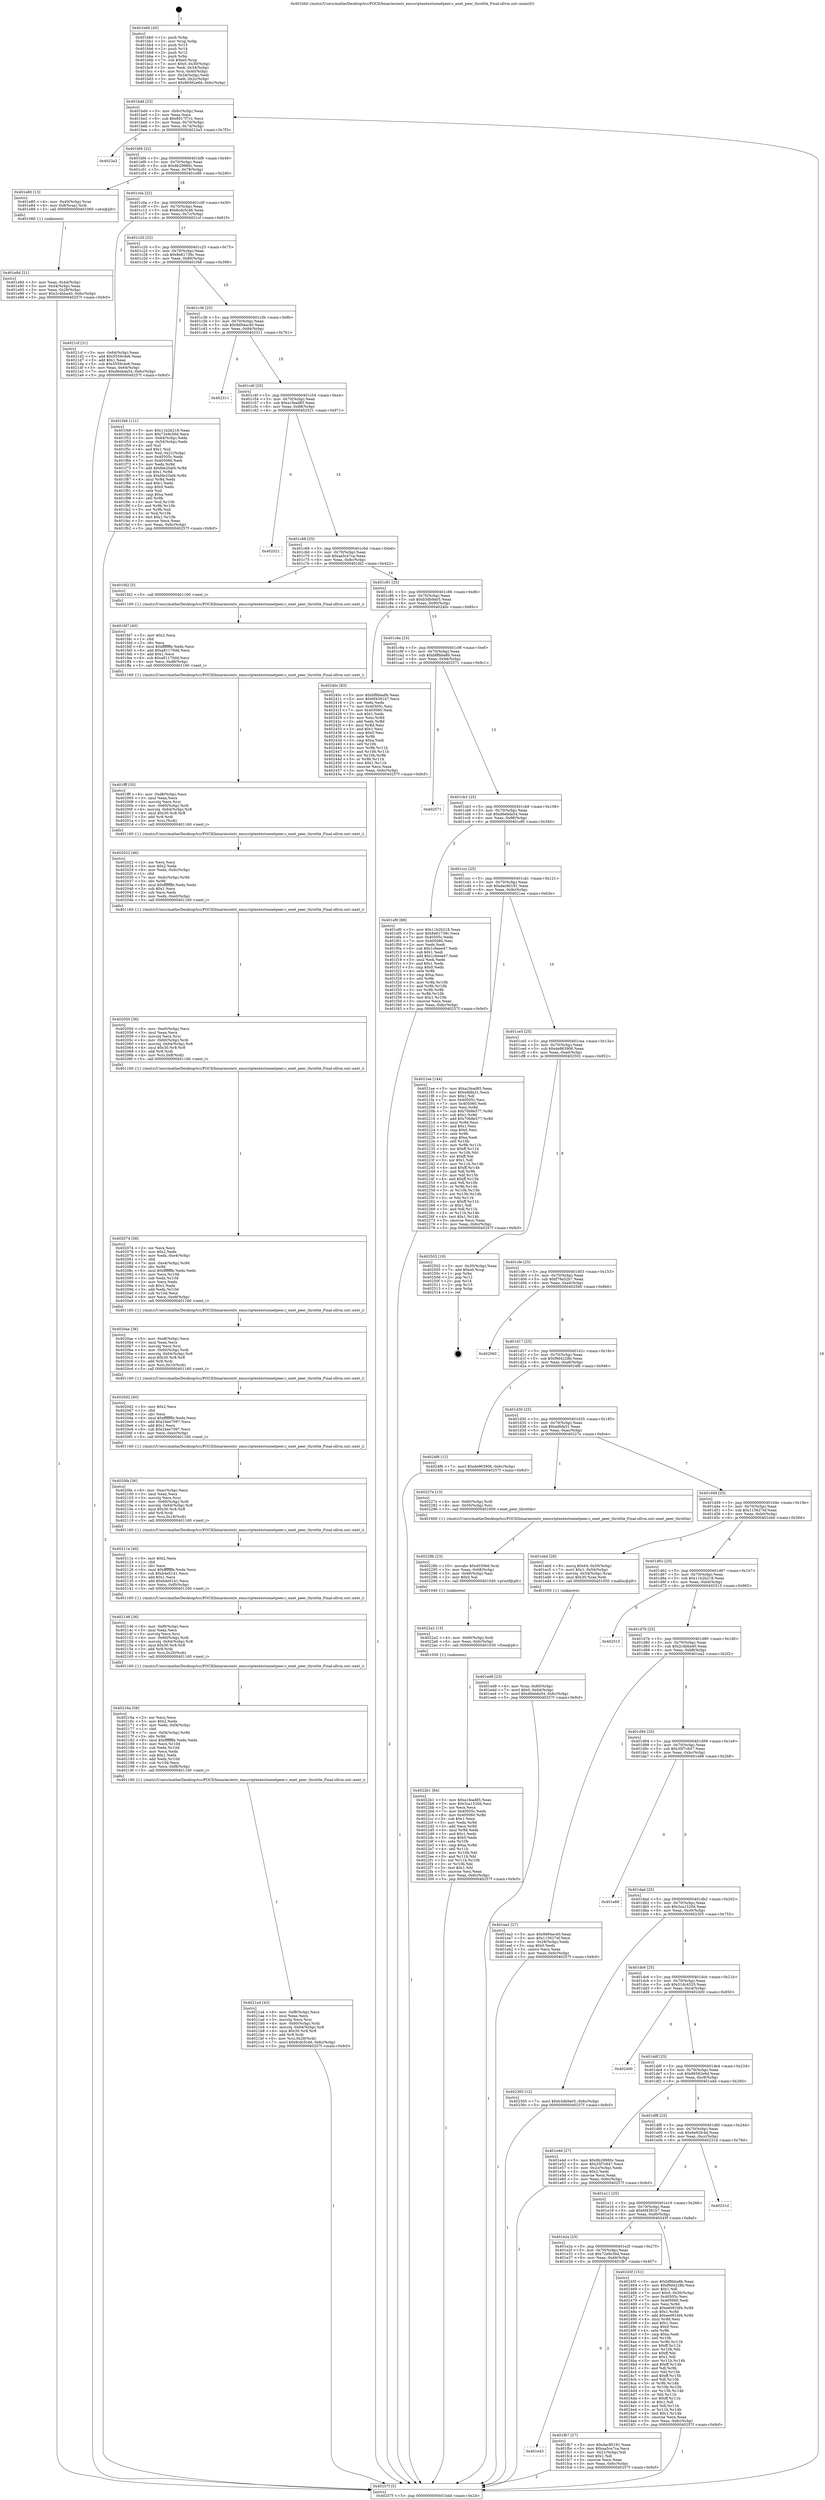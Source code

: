digraph "0x401bb0" {
  label = "0x401bb0 (/mnt/c/Users/mathe/Desktop/tcc/POCII/binaries/extr_emscriptentestsenetpeer.c_enet_peer_throttle_Final-ollvm.out::main(0))"
  labelloc = "t"
  node[shape=record]

  Entry [label="",width=0.3,height=0.3,shape=circle,fillcolor=black,style=filled]
  "0x401bdd" [label="{
     0x401bdd [23]\l
     | [instrs]\l
     &nbsp;&nbsp;0x401bdd \<+3\>: mov -0x6c(%rbp),%eax\l
     &nbsp;&nbsp;0x401be0 \<+2\>: mov %eax,%ecx\l
     &nbsp;&nbsp;0x401be2 \<+6\>: sub $0x8917f7c1,%ecx\l
     &nbsp;&nbsp;0x401be8 \<+3\>: mov %eax,-0x70(%rbp)\l
     &nbsp;&nbsp;0x401beb \<+3\>: mov %ecx,-0x74(%rbp)\l
     &nbsp;&nbsp;0x401bee \<+6\>: je 00000000004023a3 \<main+0x7f3\>\l
  }"]
  "0x4023a3" [label="{
     0x4023a3\l
  }", style=dashed]
  "0x401bf4" [label="{
     0x401bf4 [22]\l
     | [instrs]\l
     &nbsp;&nbsp;0x401bf4 \<+5\>: jmp 0000000000401bf9 \<main+0x49\>\l
     &nbsp;&nbsp;0x401bf9 \<+3\>: mov -0x70(%rbp),%eax\l
     &nbsp;&nbsp;0x401bfc \<+5\>: sub $0x8b29980c,%eax\l
     &nbsp;&nbsp;0x401c01 \<+3\>: mov %eax,-0x78(%rbp)\l
     &nbsp;&nbsp;0x401c04 \<+6\>: je 0000000000401e80 \<main+0x2d0\>\l
  }"]
  Exit [label="",width=0.3,height=0.3,shape=circle,fillcolor=black,style=filled,peripheries=2]
  "0x401e80" [label="{
     0x401e80 [13]\l
     | [instrs]\l
     &nbsp;&nbsp;0x401e80 \<+4\>: mov -0x40(%rbp),%rax\l
     &nbsp;&nbsp;0x401e84 \<+4\>: mov 0x8(%rax),%rdi\l
     &nbsp;&nbsp;0x401e88 \<+5\>: call 0000000000401060 \<atoi@plt\>\l
     | [calls]\l
     &nbsp;&nbsp;0x401060 \{1\} (unknown)\l
  }"]
  "0x401c0a" [label="{
     0x401c0a [22]\l
     | [instrs]\l
     &nbsp;&nbsp;0x401c0a \<+5\>: jmp 0000000000401c0f \<main+0x5f\>\l
     &nbsp;&nbsp;0x401c0f \<+3\>: mov -0x70(%rbp),%eax\l
     &nbsp;&nbsp;0x401c12 \<+5\>: sub $0x8cdc5c46,%eax\l
     &nbsp;&nbsp;0x401c17 \<+3\>: mov %eax,-0x7c(%rbp)\l
     &nbsp;&nbsp;0x401c1a \<+6\>: je 00000000004021cf \<main+0x61f\>\l
  }"]
  "0x4022b1" [label="{
     0x4022b1 [84]\l
     | [instrs]\l
     &nbsp;&nbsp;0x4022b1 \<+5\>: mov $0xa1fead85,%eax\l
     &nbsp;&nbsp;0x4022b6 \<+5\>: mov $0x3ca1520d,%esi\l
     &nbsp;&nbsp;0x4022bb \<+2\>: xor %ecx,%ecx\l
     &nbsp;&nbsp;0x4022bd \<+7\>: mov 0x40505c,%edx\l
     &nbsp;&nbsp;0x4022c4 \<+8\>: mov 0x405060,%r8d\l
     &nbsp;&nbsp;0x4022cc \<+3\>: sub $0x1,%ecx\l
     &nbsp;&nbsp;0x4022cf \<+3\>: mov %edx,%r9d\l
     &nbsp;&nbsp;0x4022d2 \<+3\>: add %ecx,%r9d\l
     &nbsp;&nbsp;0x4022d5 \<+4\>: imul %r9d,%edx\l
     &nbsp;&nbsp;0x4022d9 \<+3\>: and $0x1,%edx\l
     &nbsp;&nbsp;0x4022dc \<+3\>: cmp $0x0,%edx\l
     &nbsp;&nbsp;0x4022df \<+4\>: sete %r10b\l
     &nbsp;&nbsp;0x4022e3 \<+4\>: cmp $0xa,%r8d\l
     &nbsp;&nbsp;0x4022e7 \<+4\>: setl %r11b\l
     &nbsp;&nbsp;0x4022eb \<+3\>: mov %r10b,%bl\l
     &nbsp;&nbsp;0x4022ee \<+3\>: and %r11b,%bl\l
     &nbsp;&nbsp;0x4022f1 \<+3\>: xor %r11b,%r10b\l
     &nbsp;&nbsp;0x4022f4 \<+3\>: or %r10b,%bl\l
     &nbsp;&nbsp;0x4022f7 \<+3\>: test $0x1,%bl\l
     &nbsp;&nbsp;0x4022fa \<+3\>: cmovne %esi,%eax\l
     &nbsp;&nbsp;0x4022fd \<+3\>: mov %eax,-0x6c(%rbp)\l
     &nbsp;&nbsp;0x402300 \<+5\>: jmp 000000000040257f \<main+0x9cf\>\l
  }"]
  "0x4021cf" [label="{
     0x4021cf [31]\l
     | [instrs]\l
     &nbsp;&nbsp;0x4021cf \<+3\>: mov -0x64(%rbp),%eax\l
     &nbsp;&nbsp;0x4021d2 \<+5\>: add $0x5559c4e6,%eax\l
     &nbsp;&nbsp;0x4021d7 \<+3\>: add $0x1,%eax\l
     &nbsp;&nbsp;0x4021da \<+5\>: sub $0x5559c4e6,%eax\l
     &nbsp;&nbsp;0x4021df \<+3\>: mov %eax,-0x64(%rbp)\l
     &nbsp;&nbsp;0x4021e2 \<+7\>: movl $0xd6ebda54,-0x6c(%rbp)\l
     &nbsp;&nbsp;0x4021e9 \<+5\>: jmp 000000000040257f \<main+0x9cf\>\l
  }"]
  "0x401c20" [label="{
     0x401c20 [22]\l
     | [instrs]\l
     &nbsp;&nbsp;0x401c20 \<+5\>: jmp 0000000000401c25 \<main+0x75\>\l
     &nbsp;&nbsp;0x401c25 \<+3\>: mov -0x70(%rbp),%eax\l
     &nbsp;&nbsp;0x401c28 \<+5\>: sub $0x8e61739c,%eax\l
     &nbsp;&nbsp;0x401c2d \<+3\>: mov %eax,-0x80(%rbp)\l
     &nbsp;&nbsp;0x401c30 \<+6\>: je 0000000000401f48 \<main+0x398\>\l
  }"]
  "0x4022a2" [label="{
     0x4022a2 [15]\l
     | [instrs]\l
     &nbsp;&nbsp;0x4022a2 \<+4\>: mov -0x60(%rbp),%rdi\l
     &nbsp;&nbsp;0x4022a6 \<+6\>: mov %eax,-0xfc(%rbp)\l
     &nbsp;&nbsp;0x4022ac \<+5\>: call 0000000000401030 \<free@plt\>\l
     | [calls]\l
     &nbsp;&nbsp;0x401030 \{1\} (unknown)\l
  }"]
  "0x401f48" [label="{
     0x401f48 [111]\l
     | [instrs]\l
     &nbsp;&nbsp;0x401f48 \<+5\>: mov $0x11b2b218,%eax\l
     &nbsp;&nbsp;0x401f4d \<+5\>: mov $0x72e9c56d,%ecx\l
     &nbsp;&nbsp;0x401f52 \<+3\>: mov -0x64(%rbp),%edx\l
     &nbsp;&nbsp;0x401f55 \<+3\>: cmp -0x54(%rbp),%edx\l
     &nbsp;&nbsp;0x401f58 \<+4\>: setl %sil\l
     &nbsp;&nbsp;0x401f5c \<+4\>: and $0x1,%sil\l
     &nbsp;&nbsp;0x401f60 \<+4\>: mov %sil,-0x21(%rbp)\l
     &nbsp;&nbsp;0x401f64 \<+7\>: mov 0x40505c,%edx\l
     &nbsp;&nbsp;0x401f6b \<+7\>: mov 0x405060,%edi\l
     &nbsp;&nbsp;0x401f72 \<+3\>: mov %edx,%r8d\l
     &nbsp;&nbsp;0x401f75 \<+7\>: add $0xfde20af4,%r8d\l
     &nbsp;&nbsp;0x401f7c \<+4\>: sub $0x1,%r8d\l
     &nbsp;&nbsp;0x401f80 \<+7\>: sub $0xfde20af4,%r8d\l
     &nbsp;&nbsp;0x401f87 \<+4\>: imul %r8d,%edx\l
     &nbsp;&nbsp;0x401f8b \<+3\>: and $0x1,%edx\l
     &nbsp;&nbsp;0x401f8e \<+3\>: cmp $0x0,%edx\l
     &nbsp;&nbsp;0x401f91 \<+4\>: sete %sil\l
     &nbsp;&nbsp;0x401f95 \<+3\>: cmp $0xa,%edi\l
     &nbsp;&nbsp;0x401f98 \<+4\>: setl %r9b\l
     &nbsp;&nbsp;0x401f9c \<+3\>: mov %sil,%r10b\l
     &nbsp;&nbsp;0x401f9f \<+3\>: and %r9b,%r10b\l
     &nbsp;&nbsp;0x401fa2 \<+3\>: xor %r9b,%sil\l
     &nbsp;&nbsp;0x401fa5 \<+3\>: or %sil,%r10b\l
     &nbsp;&nbsp;0x401fa8 \<+4\>: test $0x1,%r10b\l
     &nbsp;&nbsp;0x401fac \<+3\>: cmovne %ecx,%eax\l
     &nbsp;&nbsp;0x401faf \<+3\>: mov %eax,-0x6c(%rbp)\l
     &nbsp;&nbsp;0x401fb2 \<+5\>: jmp 000000000040257f \<main+0x9cf\>\l
  }"]
  "0x401c36" [label="{
     0x401c36 [25]\l
     | [instrs]\l
     &nbsp;&nbsp;0x401c36 \<+5\>: jmp 0000000000401c3b \<main+0x8b\>\l
     &nbsp;&nbsp;0x401c3b \<+3\>: mov -0x70(%rbp),%eax\l
     &nbsp;&nbsp;0x401c3e \<+5\>: sub $0x9d94ac40,%eax\l
     &nbsp;&nbsp;0x401c43 \<+6\>: mov %eax,-0x84(%rbp)\l
     &nbsp;&nbsp;0x401c49 \<+6\>: je 0000000000402311 \<main+0x761\>\l
  }"]
  "0x40228b" [label="{
     0x40228b [23]\l
     | [instrs]\l
     &nbsp;&nbsp;0x40228b \<+10\>: movabs $0x4030b6,%rdi\l
     &nbsp;&nbsp;0x402295 \<+3\>: mov %eax,-0x68(%rbp)\l
     &nbsp;&nbsp;0x402298 \<+3\>: mov -0x68(%rbp),%esi\l
     &nbsp;&nbsp;0x40229b \<+2\>: mov $0x0,%al\l
     &nbsp;&nbsp;0x40229d \<+5\>: call 0000000000401040 \<printf@plt\>\l
     | [calls]\l
     &nbsp;&nbsp;0x401040 \{1\} (unknown)\l
  }"]
  "0x402311" [label="{
     0x402311\l
  }", style=dashed]
  "0x401c4f" [label="{
     0x401c4f [25]\l
     | [instrs]\l
     &nbsp;&nbsp;0x401c4f \<+5\>: jmp 0000000000401c54 \<main+0xa4\>\l
     &nbsp;&nbsp;0x401c54 \<+3\>: mov -0x70(%rbp),%eax\l
     &nbsp;&nbsp;0x401c57 \<+5\>: sub $0xa1fead85,%eax\l
     &nbsp;&nbsp;0x401c5c \<+6\>: mov %eax,-0x88(%rbp)\l
     &nbsp;&nbsp;0x401c62 \<+6\>: je 0000000000402521 \<main+0x971\>\l
  }"]
  "0x4021a4" [label="{
     0x4021a4 [43]\l
     | [instrs]\l
     &nbsp;&nbsp;0x4021a4 \<+6\>: mov -0xf8(%rbp),%ecx\l
     &nbsp;&nbsp;0x4021aa \<+3\>: imul %eax,%ecx\l
     &nbsp;&nbsp;0x4021ad \<+3\>: movslq %ecx,%rsi\l
     &nbsp;&nbsp;0x4021b0 \<+4\>: mov -0x60(%rbp),%rdi\l
     &nbsp;&nbsp;0x4021b4 \<+4\>: movslq -0x64(%rbp),%r8\l
     &nbsp;&nbsp;0x4021b8 \<+4\>: imul $0x30,%r8,%r8\l
     &nbsp;&nbsp;0x4021bc \<+3\>: add %r8,%rdi\l
     &nbsp;&nbsp;0x4021bf \<+4\>: mov %rsi,0x28(%rdi)\l
     &nbsp;&nbsp;0x4021c3 \<+7\>: movl $0x8cdc5c46,-0x6c(%rbp)\l
     &nbsp;&nbsp;0x4021ca \<+5\>: jmp 000000000040257f \<main+0x9cf\>\l
  }"]
  "0x402521" [label="{
     0x402521\l
  }", style=dashed]
  "0x401c68" [label="{
     0x401c68 [25]\l
     | [instrs]\l
     &nbsp;&nbsp;0x401c68 \<+5\>: jmp 0000000000401c6d \<main+0xbd\>\l
     &nbsp;&nbsp;0x401c6d \<+3\>: mov -0x70(%rbp),%eax\l
     &nbsp;&nbsp;0x401c70 \<+5\>: sub $0xaa5ce7ca,%eax\l
     &nbsp;&nbsp;0x401c75 \<+6\>: mov %eax,-0x8c(%rbp)\l
     &nbsp;&nbsp;0x401c7b \<+6\>: je 0000000000401fd2 \<main+0x422\>\l
  }"]
  "0x40216a" [label="{
     0x40216a [58]\l
     | [instrs]\l
     &nbsp;&nbsp;0x40216a \<+2\>: xor %ecx,%ecx\l
     &nbsp;&nbsp;0x40216c \<+5\>: mov $0x2,%edx\l
     &nbsp;&nbsp;0x402171 \<+6\>: mov %edx,-0xf4(%rbp)\l
     &nbsp;&nbsp;0x402177 \<+1\>: cltd\l
     &nbsp;&nbsp;0x402178 \<+7\>: mov -0xf4(%rbp),%r9d\l
     &nbsp;&nbsp;0x40217f \<+3\>: idiv %r9d\l
     &nbsp;&nbsp;0x402182 \<+6\>: imul $0xfffffffe,%edx,%edx\l
     &nbsp;&nbsp;0x402188 \<+3\>: mov %ecx,%r10d\l
     &nbsp;&nbsp;0x40218b \<+3\>: sub %edx,%r10d\l
     &nbsp;&nbsp;0x40218e \<+2\>: mov %ecx,%edx\l
     &nbsp;&nbsp;0x402190 \<+3\>: sub $0x1,%edx\l
     &nbsp;&nbsp;0x402193 \<+3\>: add %edx,%r10d\l
     &nbsp;&nbsp;0x402196 \<+3\>: sub %r10d,%ecx\l
     &nbsp;&nbsp;0x402199 \<+6\>: mov %ecx,-0xf8(%rbp)\l
     &nbsp;&nbsp;0x40219f \<+5\>: call 0000000000401160 \<next_i\>\l
     | [calls]\l
     &nbsp;&nbsp;0x401160 \{1\} (/mnt/c/Users/mathe/Desktop/tcc/POCII/binaries/extr_emscriptentestsenetpeer.c_enet_peer_throttle_Final-ollvm.out::next_i)\l
  }"]
  "0x401fd2" [label="{
     0x401fd2 [5]\l
     | [instrs]\l
     &nbsp;&nbsp;0x401fd2 \<+5\>: call 0000000000401160 \<next_i\>\l
     | [calls]\l
     &nbsp;&nbsp;0x401160 \{1\} (/mnt/c/Users/mathe/Desktop/tcc/POCII/binaries/extr_emscriptentestsenetpeer.c_enet_peer_throttle_Final-ollvm.out::next_i)\l
  }"]
  "0x401c81" [label="{
     0x401c81 [25]\l
     | [instrs]\l
     &nbsp;&nbsp;0x401c81 \<+5\>: jmp 0000000000401c86 \<main+0xd6\>\l
     &nbsp;&nbsp;0x401c86 \<+3\>: mov -0x70(%rbp),%eax\l
     &nbsp;&nbsp;0x401c89 \<+5\>: sub $0xb3db9a05,%eax\l
     &nbsp;&nbsp;0x401c8e \<+6\>: mov %eax,-0x90(%rbp)\l
     &nbsp;&nbsp;0x401c94 \<+6\>: je 000000000040240c \<main+0x85c\>\l
  }"]
  "0x402146" [label="{
     0x402146 [36]\l
     | [instrs]\l
     &nbsp;&nbsp;0x402146 \<+6\>: mov -0xf0(%rbp),%ecx\l
     &nbsp;&nbsp;0x40214c \<+3\>: imul %eax,%ecx\l
     &nbsp;&nbsp;0x40214f \<+3\>: movslq %ecx,%rsi\l
     &nbsp;&nbsp;0x402152 \<+4\>: mov -0x60(%rbp),%rdi\l
     &nbsp;&nbsp;0x402156 \<+4\>: movslq -0x64(%rbp),%r8\l
     &nbsp;&nbsp;0x40215a \<+4\>: imul $0x30,%r8,%r8\l
     &nbsp;&nbsp;0x40215e \<+3\>: add %r8,%rdi\l
     &nbsp;&nbsp;0x402161 \<+4\>: mov %rsi,0x20(%rdi)\l
     &nbsp;&nbsp;0x402165 \<+5\>: call 0000000000401160 \<next_i\>\l
     | [calls]\l
     &nbsp;&nbsp;0x401160 \{1\} (/mnt/c/Users/mathe/Desktop/tcc/POCII/binaries/extr_emscriptentestsenetpeer.c_enet_peer_throttle_Final-ollvm.out::next_i)\l
  }"]
  "0x40240c" [label="{
     0x40240c [83]\l
     | [instrs]\l
     &nbsp;&nbsp;0x40240c \<+5\>: mov $0xbf8bba8b,%eax\l
     &nbsp;&nbsp;0x402411 \<+5\>: mov $0x6f4391b7,%ecx\l
     &nbsp;&nbsp;0x402416 \<+2\>: xor %edx,%edx\l
     &nbsp;&nbsp;0x402418 \<+7\>: mov 0x40505c,%esi\l
     &nbsp;&nbsp;0x40241f \<+7\>: mov 0x405060,%edi\l
     &nbsp;&nbsp;0x402426 \<+3\>: sub $0x1,%edx\l
     &nbsp;&nbsp;0x402429 \<+3\>: mov %esi,%r8d\l
     &nbsp;&nbsp;0x40242c \<+3\>: add %edx,%r8d\l
     &nbsp;&nbsp;0x40242f \<+4\>: imul %r8d,%esi\l
     &nbsp;&nbsp;0x402433 \<+3\>: and $0x1,%esi\l
     &nbsp;&nbsp;0x402436 \<+3\>: cmp $0x0,%esi\l
     &nbsp;&nbsp;0x402439 \<+4\>: sete %r9b\l
     &nbsp;&nbsp;0x40243d \<+3\>: cmp $0xa,%edi\l
     &nbsp;&nbsp;0x402440 \<+4\>: setl %r10b\l
     &nbsp;&nbsp;0x402444 \<+3\>: mov %r9b,%r11b\l
     &nbsp;&nbsp;0x402447 \<+3\>: and %r10b,%r11b\l
     &nbsp;&nbsp;0x40244a \<+3\>: xor %r10b,%r9b\l
     &nbsp;&nbsp;0x40244d \<+3\>: or %r9b,%r11b\l
     &nbsp;&nbsp;0x402450 \<+4\>: test $0x1,%r11b\l
     &nbsp;&nbsp;0x402454 \<+3\>: cmovne %ecx,%eax\l
     &nbsp;&nbsp;0x402457 \<+3\>: mov %eax,-0x6c(%rbp)\l
     &nbsp;&nbsp;0x40245a \<+5\>: jmp 000000000040257f \<main+0x9cf\>\l
  }"]
  "0x401c9a" [label="{
     0x401c9a [25]\l
     | [instrs]\l
     &nbsp;&nbsp;0x401c9a \<+5\>: jmp 0000000000401c9f \<main+0xef\>\l
     &nbsp;&nbsp;0x401c9f \<+3\>: mov -0x70(%rbp),%eax\l
     &nbsp;&nbsp;0x401ca2 \<+5\>: sub $0xbf8bba8b,%eax\l
     &nbsp;&nbsp;0x401ca7 \<+6\>: mov %eax,-0x94(%rbp)\l
     &nbsp;&nbsp;0x401cad \<+6\>: je 0000000000402571 \<main+0x9c1\>\l
  }"]
  "0x40211e" [label="{
     0x40211e [40]\l
     | [instrs]\l
     &nbsp;&nbsp;0x40211e \<+5\>: mov $0x2,%ecx\l
     &nbsp;&nbsp;0x402123 \<+1\>: cltd\l
     &nbsp;&nbsp;0x402124 \<+2\>: idiv %ecx\l
     &nbsp;&nbsp;0x402126 \<+6\>: imul $0xfffffffe,%edx,%ecx\l
     &nbsp;&nbsp;0x40212c \<+6\>: sub $0xb4e0141,%ecx\l
     &nbsp;&nbsp;0x402132 \<+3\>: add $0x1,%ecx\l
     &nbsp;&nbsp;0x402135 \<+6\>: add $0xb4e0141,%ecx\l
     &nbsp;&nbsp;0x40213b \<+6\>: mov %ecx,-0xf0(%rbp)\l
     &nbsp;&nbsp;0x402141 \<+5\>: call 0000000000401160 \<next_i\>\l
     | [calls]\l
     &nbsp;&nbsp;0x401160 \{1\} (/mnt/c/Users/mathe/Desktop/tcc/POCII/binaries/extr_emscriptentestsenetpeer.c_enet_peer_throttle_Final-ollvm.out::next_i)\l
  }"]
  "0x402571" [label="{
     0x402571\l
  }", style=dashed]
  "0x401cb3" [label="{
     0x401cb3 [25]\l
     | [instrs]\l
     &nbsp;&nbsp;0x401cb3 \<+5\>: jmp 0000000000401cb8 \<main+0x108\>\l
     &nbsp;&nbsp;0x401cb8 \<+3\>: mov -0x70(%rbp),%eax\l
     &nbsp;&nbsp;0x401cbb \<+5\>: sub $0xd6ebda54,%eax\l
     &nbsp;&nbsp;0x401cc0 \<+6\>: mov %eax,-0x98(%rbp)\l
     &nbsp;&nbsp;0x401cc6 \<+6\>: je 0000000000401ef0 \<main+0x340\>\l
  }"]
  "0x4020fa" [label="{
     0x4020fa [36]\l
     | [instrs]\l
     &nbsp;&nbsp;0x4020fa \<+6\>: mov -0xec(%rbp),%ecx\l
     &nbsp;&nbsp;0x402100 \<+3\>: imul %eax,%ecx\l
     &nbsp;&nbsp;0x402103 \<+3\>: movslq %ecx,%rsi\l
     &nbsp;&nbsp;0x402106 \<+4\>: mov -0x60(%rbp),%rdi\l
     &nbsp;&nbsp;0x40210a \<+4\>: movslq -0x64(%rbp),%r8\l
     &nbsp;&nbsp;0x40210e \<+4\>: imul $0x30,%r8,%r8\l
     &nbsp;&nbsp;0x402112 \<+3\>: add %r8,%rdi\l
     &nbsp;&nbsp;0x402115 \<+4\>: mov %rsi,0x18(%rdi)\l
     &nbsp;&nbsp;0x402119 \<+5\>: call 0000000000401160 \<next_i\>\l
     | [calls]\l
     &nbsp;&nbsp;0x401160 \{1\} (/mnt/c/Users/mathe/Desktop/tcc/POCII/binaries/extr_emscriptentestsenetpeer.c_enet_peer_throttle_Final-ollvm.out::next_i)\l
  }"]
  "0x401ef0" [label="{
     0x401ef0 [88]\l
     | [instrs]\l
     &nbsp;&nbsp;0x401ef0 \<+5\>: mov $0x11b2b218,%eax\l
     &nbsp;&nbsp;0x401ef5 \<+5\>: mov $0x8e61739c,%ecx\l
     &nbsp;&nbsp;0x401efa \<+7\>: mov 0x40505c,%edx\l
     &nbsp;&nbsp;0x401f01 \<+7\>: mov 0x405060,%esi\l
     &nbsp;&nbsp;0x401f08 \<+2\>: mov %edx,%edi\l
     &nbsp;&nbsp;0x401f0a \<+6\>: sub $0x1c6eee47,%edi\l
     &nbsp;&nbsp;0x401f10 \<+3\>: sub $0x1,%edi\l
     &nbsp;&nbsp;0x401f13 \<+6\>: add $0x1c6eee47,%edi\l
     &nbsp;&nbsp;0x401f19 \<+3\>: imul %edi,%edx\l
     &nbsp;&nbsp;0x401f1c \<+3\>: and $0x1,%edx\l
     &nbsp;&nbsp;0x401f1f \<+3\>: cmp $0x0,%edx\l
     &nbsp;&nbsp;0x401f22 \<+4\>: sete %r8b\l
     &nbsp;&nbsp;0x401f26 \<+3\>: cmp $0xa,%esi\l
     &nbsp;&nbsp;0x401f29 \<+4\>: setl %r9b\l
     &nbsp;&nbsp;0x401f2d \<+3\>: mov %r8b,%r10b\l
     &nbsp;&nbsp;0x401f30 \<+3\>: and %r9b,%r10b\l
     &nbsp;&nbsp;0x401f33 \<+3\>: xor %r9b,%r8b\l
     &nbsp;&nbsp;0x401f36 \<+3\>: or %r8b,%r10b\l
     &nbsp;&nbsp;0x401f39 \<+4\>: test $0x1,%r10b\l
     &nbsp;&nbsp;0x401f3d \<+3\>: cmovne %ecx,%eax\l
     &nbsp;&nbsp;0x401f40 \<+3\>: mov %eax,-0x6c(%rbp)\l
     &nbsp;&nbsp;0x401f43 \<+5\>: jmp 000000000040257f \<main+0x9cf\>\l
  }"]
  "0x401ccc" [label="{
     0x401ccc [25]\l
     | [instrs]\l
     &nbsp;&nbsp;0x401ccc \<+5\>: jmp 0000000000401cd1 \<main+0x121\>\l
     &nbsp;&nbsp;0x401cd1 \<+3\>: mov -0x70(%rbp),%eax\l
     &nbsp;&nbsp;0x401cd4 \<+5\>: sub $0xdac80191,%eax\l
     &nbsp;&nbsp;0x401cd9 \<+6\>: mov %eax,-0x9c(%rbp)\l
     &nbsp;&nbsp;0x401cdf \<+6\>: je 00000000004021ee \<main+0x63e\>\l
  }"]
  "0x4020d2" [label="{
     0x4020d2 [40]\l
     | [instrs]\l
     &nbsp;&nbsp;0x4020d2 \<+5\>: mov $0x2,%ecx\l
     &nbsp;&nbsp;0x4020d7 \<+1\>: cltd\l
     &nbsp;&nbsp;0x4020d8 \<+2\>: idiv %ecx\l
     &nbsp;&nbsp;0x4020da \<+6\>: imul $0xfffffffe,%edx,%ecx\l
     &nbsp;&nbsp;0x4020e0 \<+6\>: add $0x24ee7097,%ecx\l
     &nbsp;&nbsp;0x4020e6 \<+3\>: add $0x1,%ecx\l
     &nbsp;&nbsp;0x4020e9 \<+6\>: sub $0x24ee7097,%ecx\l
     &nbsp;&nbsp;0x4020ef \<+6\>: mov %ecx,-0xec(%rbp)\l
     &nbsp;&nbsp;0x4020f5 \<+5\>: call 0000000000401160 \<next_i\>\l
     | [calls]\l
     &nbsp;&nbsp;0x401160 \{1\} (/mnt/c/Users/mathe/Desktop/tcc/POCII/binaries/extr_emscriptentestsenetpeer.c_enet_peer_throttle_Final-ollvm.out::next_i)\l
  }"]
  "0x4021ee" [label="{
     0x4021ee [144]\l
     | [instrs]\l
     &nbsp;&nbsp;0x4021ee \<+5\>: mov $0xa1fead85,%eax\l
     &nbsp;&nbsp;0x4021f3 \<+5\>: mov $0xedbfa31,%ecx\l
     &nbsp;&nbsp;0x4021f8 \<+2\>: mov $0x1,%dl\l
     &nbsp;&nbsp;0x4021fa \<+7\>: mov 0x40505c,%esi\l
     &nbsp;&nbsp;0x402201 \<+7\>: mov 0x405060,%edi\l
     &nbsp;&nbsp;0x402208 \<+3\>: mov %esi,%r8d\l
     &nbsp;&nbsp;0x40220b \<+7\>: sub $0x70b8e577,%r8d\l
     &nbsp;&nbsp;0x402212 \<+4\>: sub $0x1,%r8d\l
     &nbsp;&nbsp;0x402216 \<+7\>: add $0x70b8e577,%r8d\l
     &nbsp;&nbsp;0x40221d \<+4\>: imul %r8d,%esi\l
     &nbsp;&nbsp;0x402221 \<+3\>: and $0x1,%esi\l
     &nbsp;&nbsp;0x402224 \<+3\>: cmp $0x0,%esi\l
     &nbsp;&nbsp;0x402227 \<+4\>: sete %r9b\l
     &nbsp;&nbsp;0x40222b \<+3\>: cmp $0xa,%edi\l
     &nbsp;&nbsp;0x40222e \<+4\>: setl %r10b\l
     &nbsp;&nbsp;0x402232 \<+3\>: mov %r9b,%r11b\l
     &nbsp;&nbsp;0x402235 \<+4\>: xor $0xff,%r11b\l
     &nbsp;&nbsp;0x402239 \<+3\>: mov %r10b,%bl\l
     &nbsp;&nbsp;0x40223c \<+3\>: xor $0xff,%bl\l
     &nbsp;&nbsp;0x40223f \<+3\>: xor $0x1,%dl\l
     &nbsp;&nbsp;0x402242 \<+3\>: mov %r11b,%r14b\l
     &nbsp;&nbsp;0x402245 \<+4\>: and $0xff,%r14b\l
     &nbsp;&nbsp;0x402249 \<+3\>: and %dl,%r9b\l
     &nbsp;&nbsp;0x40224c \<+3\>: mov %bl,%r15b\l
     &nbsp;&nbsp;0x40224f \<+4\>: and $0xff,%r15b\l
     &nbsp;&nbsp;0x402253 \<+3\>: and %dl,%r10b\l
     &nbsp;&nbsp;0x402256 \<+3\>: or %r9b,%r14b\l
     &nbsp;&nbsp;0x402259 \<+3\>: or %r10b,%r15b\l
     &nbsp;&nbsp;0x40225c \<+3\>: xor %r15b,%r14b\l
     &nbsp;&nbsp;0x40225f \<+3\>: or %bl,%r11b\l
     &nbsp;&nbsp;0x402262 \<+4\>: xor $0xff,%r11b\l
     &nbsp;&nbsp;0x402266 \<+3\>: or $0x1,%dl\l
     &nbsp;&nbsp;0x402269 \<+3\>: and %dl,%r11b\l
     &nbsp;&nbsp;0x40226c \<+3\>: or %r11b,%r14b\l
     &nbsp;&nbsp;0x40226f \<+4\>: test $0x1,%r14b\l
     &nbsp;&nbsp;0x402273 \<+3\>: cmovne %ecx,%eax\l
     &nbsp;&nbsp;0x402276 \<+3\>: mov %eax,-0x6c(%rbp)\l
     &nbsp;&nbsp;0x402279 \<+5\>: jmp 000000000040257f \<main+0x9cf\>\l
  }"]
  "0x401ce5" [label="{
     0x401ce5 [25]\l
     | [instrs]\l
     &nbsp;&nbsp;0x401ce5 \<+5\>: jmp 0000000000401cea \<main+0x13a\>\l
     &nbsp;&nbsp;0x401cea \<+3\>: mov -0x70(%rbp),%eax\l
     &nbsp;&nbsp;0x401ced \<+5\>: sub $0xde963906,%eax\l
     &nbsp;&nbsp;0x401cf2 \<+6\>: mov %eax,-0xa0(%rbp)\l
     &nbsp;&nbsp;0x401cf8 \<+6\>: je 0000000000402502 \<main+0x952\>\l
  }"]
  "0x4020ae" [label="{
     0x4020ae [36]\l
     | [instrs]\l
     &nbsp;&nbsp;0x4020ae \<+6\>: mov -0xe8(%rbp),%ecx\l
     &nbsp;&nbsp;0x4020b4 \<+3\>: imul %eax,%ecx\l
     &nbsp;&nbsp;0x4020b7 \<+3\>: movslq %ecx,%rsi\l
     &nbsp;&nbsp;0x4020ba \<+4\>: mov -0x60(%rbp),%rdi\l
     &nbsp;&nbsp;0x4020be \<+4\>: movslq -0x64(%rbp),%r8\l
     &nbsp;&nbsp;0x4020c2 \<+4\>: imul $0x30,%r8,%r8\l
     &nbsp;&nbsp;0x4020c6 \<+3\>: add %r8,%rdi\l
     &nbsp;&nbsp;0x4020c9 \<+4\>: mov %rsi,0x10(%rdi)\l
     &nbsp;&nbsp;0x4020cd \<+5\>: call 0000000000401160 \<next_i\>\l
     | [calls]\l
     &nbsp;&nbsp;0x401160 \{1\} (/mnt/c/Users/mathe/Desktop/tcc/POCII/binaries/extr_emscriptentestsenetpeer.c_enet_peer_throttle_Final-ollvm.out::next_i)\l
  }"]
  "0x402502" [label="{
     0x402502 [19]\l
     | [instrs]\l
     &nbsp;&nbsp;0x402502 \<+3\>: mov -0x30(%rbp),%eax\l
     &nbsp;&nbsp;0x402505 \<+7\>: add $0xe0,%rsp\l
     &nbsp;&nbsp;0x40250c \<+1\>: pop %rbx\l
     &nbsp;&nbsp;0x40250d \<+2\>: pop %r12\l
     &nbsp;&nbsp;0x40250f \<+2\>: pop %r14\l
     &nbsp;&nbsp;0x402511 \<+2\>: pop %r15\l
     &nbsp;&nbsp;0x402513 \<+1\>: pop %rbp\l
     &nbsp;&nbsp;0x402514 \<+1\>: ret\l
  }"]
  "0x401cfe" [label="{
     0x401cfe [25]\l
     | [instrs]\l
     &nbsp;&nbsp;0x401cfe \<+5\>: jmp 0000000000401d03 \<main+0x153\>\l
     &nbsp;&nbsp;0x401d03 \<+3\>: mov -0x70(%rbp),%eax\l
     &nbsp;&nbsp;0x401d06 \<+5\>: sub $0xf79a52b7,%eax\l
     &nbsp;&nbsp;0x401d0b \<+6\>: mov %eax,-0xa4(%rbp)\l
     &nbsp;&nbsp;0x401d11 \<+6\>: je 0000000000402560 \<main+0x9b0\>\l
  }"]
  "0x402074" [label="{
     0x402074 [58]\l
     | [instrs]\l
     &nbsp;&nbsp;0x402074 \<+2\>: xor %ecx,%ecx\l
     &nbsp;&nbsp;0x402076 \<+5\>: mov $0x2,%edx\l
     &nbsp;&nbsp;0x40207b \<+6\>: mov %edx,-0xe4(%rbp)\l
     &nbsp;&nbsp;0x402081 \<+1\>: cltd\l
     &nbsp;&nbsp;0x402082 \<+7\>: mov -0xe4(%rbp),%r9d\l
     &nbsp;&nbsp;0x402089 \<+3\>: idiv %r9d\l
     &nbsp;&nbsp;0x40208c \<+6\>: imul $0xfffffffe,%edx,%edx\l
     &nbsp;&nbsp;0x402092 \<+3\>: mov %ecx,%r10d\l
     &nbsp;&nbsp;0x402095 \<+3\>: sub %edx,%r10d\l
     &nbsp;&nbsp;0x402098 \<+2\>: mov %ecx,%edx\l
     &nbsp;&nbsp;0x40209a \<+3\>: sub $0x1,%edx\l
     &nbsp;&nbsp;0x40209d \<+3\>: add %edx,%r10d\l
     &nbsp;&nbsp;0x4020a0 \<+3\>: sub %r10d,%ecx\l
     &nbsp;&nbsp;0x4020a3 \<+6\>: mov %ecx,-0xe8(%rbp)\l
     &nbsp;&nbsp;0x4020a9 \<+5\>: call 0000000000401160 \<next_i\>\l
     | [calls]\l
     &nbsp;&nbsp;0x401160 \{1\} (/mnt/c/Users/mathe/Desktop/tcc/POCII/binaries/extr_emscriptentestsenetpeer.c_enet_peer_throttle_Final-ollvm.out::next_i)\l
  }"]
  "0x402560" [label="{
     0x402560\l
  }", style=dashed]
  "0x401d17" [label="{
     0x401d17 [25]\l
     | [instrs]\l
     &nbsp;&nbsp;0x401d17 \<+5\>: jmp 0000000000401d1c \<main+0x16c\>\l
     &nbsp;&nbsp;0x401d1c \<+3\>: mov -0x70(%rbp),%eax\l
     &nbsp;&nbsp;0x401d1f \<+5\>: sub $0xf9d4228b,%eax\l
     &nbsp;&nbsp;0x401d24 \<+6\>: mov %eax,-0xa8(%rbp)\l
     &nbsp;&nbsp;0x401d2a \<+6\>: je 00000000004024f6 \<main+0x946\>\l
  }"]
  "0x402050" [label="{
     0x402050 [36]\l
     | [instrs]\l
     &nbsp;&nbsp;0x402050 \<+6\>: mov -0xe0(%rbp),%ecx\l
     &nbsp;&nbsp;0x402056 \<+3\>: imul %eax,%ecx\l
     &nbsp;&nbsp;0x402059 \<+3\>: movslq %ecx,%rsi\l
     &nbsp;&nbsp;0x40205c \<+4\>: mov -0x60(%rbp),%rdi\l
     &nbsp;&nbsp;0x402060 \<+4\>: movslq -0x64(%rbp),%r8\l
     &nbsp;&nbsp;0x402064 \<+4\>: imul $0x30,%r8,%r8\l
     &nbsp;&nbsp;0x402068 \<+3\>: add %r8,%rdi\l
     &nbsp;&nbsp;0x40206b \<+4\>: mov %rsi,0x8(%rdi)\l
     &nbsp;&nbsp;0x40206f \<+5\>: call 0000000000401160 \<next_i\>\l
     | [calls]\l
     &nbsp;&nbsp;0x401160 \{1\} (/mnt/c/Users/mathe/Desktop/tcc/POCII/binaries/extr_emscriptentestsenetpeer.c_enet_peer_throttle_Final-ollvm.out::next_i)\l
  }"]
  "0x4024f6" [label="{
     0x4024f6 [12]\l
     | [instrs]\l
     &nbsp;&nbsp;0x4024f6 \<+7\>: movl $0xde963906,-0x6c(%rbp)\l
     &nbsp;&nbsp;0x4024fd \<+5\>: jmp 000000000040257f \<main+0x9cf\>\l
  }"]
  "0x401d30" [label="{
     0x401d30 [25]\l
     | [instrs]\l
     &nbsp;&nbsp;0x401d30 \<+5\>: jmp 0000000000401d35 \<main+0x185\>\l
     &nbsp;&nbsp;0x401d35 \<+3\>: mov -0x70(%rbp),%eax\l
     &nbsp;&nbsp;0x401d38 \<+5\>: sub $0xedbfa31,%eax\l
     &nbsp;&nbsp;0x401d3d \<+6\>: mov %eax,-0xac(%rbp)\l
     &nbsp;&nbsp;0x401d43 \<+6\>: je 000000000040227e \<main+0x6ce\>\l
  }"]
  "0x402022" [label="{
     0x402022 [46]\l
     | [instrs]\l
     &nbsp;&nbsp;0x402022 \<+2\>: xor %ecx,%ecx\l
     &nbsp;&nbsp;0x402024 \<+5\>: mov $0x2,%edx\l
     &nbsp;&nbsp;0x402029 \<+6\>: mov %edx,-0xdc(%rbp)\l
     &nbsp;&nbsp;0x40202f \<+1\>: cltd\l
     &nbsp;&nbsp;0x402030 \<+7\>: mov -0xdc(%rbp),%r9d\l
     &nbsp;&nbsp;0x402037 \<+3\>: idiv %r9d\l
     &nbsp;&nbsp;0x40203a \<+6\>: imul $0xfffffffe,%edx,%edx\l
     &nbsp;&nbsp;0x402040 \<+3\>: sub $0x1,%ecx\l
     &nbsp;&nbsp;0x402043 \<+2\>: sub %ecx,%edx\l
     &nbsp;&nbsp;0x402045 \<+6\>: mov %edx,-0xe0(%rbp)\l
     &nbsp;&nbsp;0x40204b \<+5\>: call 0000000000401160 \<next_i\>\l
     | [calls]\l
     &nbsp;&nbsp;0x401160 \{1\} (/mnt/c/Users/mathe/Desktop/tcc/POCII/binaries/extr_emscriptentestsenetpeer.c_enet_peer_throttle_Final-ollvm.out::next_i)\l
  }"]
  "0x40227e" [label="{
     0x40227e [13]\l
     | [instrs]\l
     &nbsp;&nbsp;0x40227e \<+4\>: mov -0x60(%rbp),%rdi\l
     &nbsp;&nbsp;0x402282 \<+4\>: mov -0x50(%rbp),%rsi\l
     &nbsp;&nbsp;0x402286 \<+5\>: call 0000000000401600 \<enet_peer_throttle\>\l
     | [calls]\l
     &nbsp;&nbsp;0x401600 \{1\} (/mnt/c/Users/mathe/Desktop/tcc/POCII/binaries/extr_emscriptentestsenetpeer.c_enet_peer_throttle_Final-ollvm.out::enet_peer_throttle)\l
  }"]
  "0x401d49" [label="{
     0x401d49 [25]\l
     | [instrs]\l
     &nbsp;&nbsp;0x401d49 \<+5\>: jmp 0000000000401d4e \<main+0x19e\>\l
     &nbsp;&nbsp;0x401d4e \<+3\>: mov -0x70(%rbp),%eax\l
     &nbsp;&nbsp;0x401d51 \<+5\>: sub $0x115627ef,%eax\l
     &nbsp;&nbsp;0x401d56 \<+6\>: mov %eax,-0xb0(%rbp)\l
     &nbsp;&nbsp;0x401d5c \<+6\>: je 0000000000401ebd \<main+0x30d\>\l
  }"]
  "0x401fff" [label="{
     0x401fff [35]\l
     | [instrs]\l
     &nbsp;&nbsp;0x401fff \<+6\>: mov -0xd8(%rbp),%ecx\l
     &nbsp;&nbsp;0x402005 \<+3\>: imul %eax,%ecx\l
     &nbsp;&nbsp;0x402008 \<+3\>: movslq %ecx,%rsi\l
     &nbsp;&nbsp;0x40200b \<+4\>: mov -0x60(%rbp),%rdi\l
     &nbsp;&nbsp;0x40200f \<+4\>: movslq -0x64(%rbp),%r8\l
     &nbsp;&nbsp;0x402013 \<+4\>: imul $0x30,%r8,%r8\l
     &nbsp;&nbsp;0x402017 \<+3\>: add %r8,%rdi\l
     &nbsp;&nbsp;0x40201a \<+3\>: mov %rsi,(%rdi)\l
     &nbsp;&nbsp;0x40201d \<+5\>: call 0000000000401160 \<next_i\>\l
     | [calls]\l
     &nbsp;&nbsp;0x401160 \{1\} (/mnt/c/Users/mathe/Desktop/tcc/POCII/binaries/extr_emscriptentestsenetpeer.c_enet_peer_throttle_Final-ollvm.out::next_i)\l
  }"]
  "0x401ebd" [label="{
     0x401ebd [28]\l
     | [instrs]\l
     &nbsp;&nbsp;0x401ebd \<+8\>: movq $0x64,-0x50(%rbp)\l
     &nbsp;&nbsp;0x401ec5 \<+7\>: movl $0x1,-0x54(%rbp)\l
     &nbsp;&nbsp;0x401ecc \<+4\>: movslq -0x54(%rbp),%rax\l
     &nbsp;&nbsp;0x401ed0 \<+4\>: imul $0x30,%rax,%rdi\l
     &nbsp;&nbsp;0x401ed4 \<+5\>: call 0000000000401050 \<malloc@plt\>\l
     | [calls]\l
     &nbsp;&nbsp;0x401050 \{1\} (unknown)\l
  }"]
  "0x401d62" [label="{
     0x401d62 [25]\l
     | [instrs]\l
     &nbsp;&nbsp;0x401d62 \<+5\>: jmp 0000000000401d67 \<main+0x1b7\>\l
     &nbsp;&nbsp;0x401d67 \<+3\>: mov -0x70(%rbp),%eax\l
     &nbsp;&nbsp;0x401d6a \<+5\>: sub $0x11b2b218,%eax\l
     &nbsp;&nbsp;0x401d6f \<+6\>: mov %eax,-0xb4(%rbp)\l
     &nbsp;&nbsp;0x401d75 \<+6\>: je 0000000000402515 \<main+0x965\>\l
  }"]
  "0x401fd7" [label="{
     0x401fd7 [40]\l
     | [instrs]\l
     &nbsp;&nbsp;0x401fd7 \<+5\>: mov $0x2,%ecx\l
     &nbsp;&nbsp;0x401fdc \<+1\>: cltd\l
     &nbsp;&nbsp;0x401fdd \<+2\>: idiv %ecx\l
     &nbsp;&nbsp;0x401fdf \<+6\>: imul $0xfffffffe,%edx,%ecx\l
     &nbsp;&nbsp;0x401fe5 \<+6\>: add $0xa81170dd,%ecx\l
     &nbsp;&nbsp;0x401feb \<+3\>: add $0x1,%ecx\l
     &nbsp;&nbsp;0x401fee \<+6\>: sub $0xa81170dd,%ecx\l
     &nbsp;&nbsp;0x401ff4 \<+6\>: mov %ecx,-0xd8(%rbp)\l
     &nbsp;&nbsp;0x401ffa \<+5\>: call 0000000000401160 \<next_i\>\l
     | [calls]\l
     &nbsp;&nbsp;0x401160 \{1\} (/mnt/c/Users/mathe/Desktop/tcc/POCII/binaries/extr_emscriptentestsenetpeer.c_enet_peer_throttle_Final-ollvm.out::next_i)\l
  }"]
  "0x402515" [label="{
     0x402515\l
  }", style=dashed]
  "0x401d7b" [label="{
     0x401d7b [25]\l
     | [instrs]\l
     &nbsp;&nbsp;0x401d7b \<+5\>: jmp 0000000000401d80 \<main+0x1d0\>\l
     &nbsp;&nbsp;0x401d80 \<+3\>: mov -0x70(%rbp),%eax\l
     &nbsp;&nbsp;0x401d83 \<+5\>: sub $0x2c4bba40,%eax\l
     &nbsp;&nbsp;0x401d88 \<+6\>: mov %eax,-0xb8(%rbp)\l
     &nbsp;&nbsp;0x401d8e \<+6\>: je 0000000000401ea2 \<main+0x2f2\>\l
  }"]
  "0x401e43" [label="{
     0x401e43\l
  }", style=dashed]
  "0x401ea2" [label="{
     0x401ea2 [27]\l
     | [instrs]\l
     &nbsp;&nbsp;0x401ea2 \<+5\>: mov $0x9d94ac40,%eax\l
     &nbsp;&nbsp;0x401ea7 \<+5\>: mov $0x115627ef,%ecx\l
     &nbsp;&nbsp;0x401eac \<+3\>: mov -0x28(%rbp),%edx\l
     &nbsp;&nbsp;0x401eaf \<+3\>: cmp $0x0,%edx\l
     &nbsp;&nbsp;0x401eb2 \<+3\>: cmove %ecx,%eax\l
     &nbsp;&nbsp;0x401eb5 \<+3\>: mov %eax,-0x6c(%rbp)\l
     &nbsp;&nbsp;0x401eb8 \<+5\>: jmp 000000000040257f \<main+0x9cf\>\l
  }"]
  "0x401d94" [label="{
     0x401d94 [25]\l
     | [instrs]\l
     &nbsp;&nbsp;0x401d94 \<+5\>: jmp 0000000000401d99 \<main+0x1e9\>\l
     &nbsp;&nbsp;0x401d99 \<+3\>: mov -0x70(%rbp),%eax\l
     &nbsp;&nbsp;0x401d9c \<+5\>: sub $0x35f7c647,%eax\l
     &nbsp;&nbsp;0x401da1 \<+6\>: mov %eax,-0xbc(%rbp)\l
     &nbsp;&nbsp;0x401da7 \<+6\>: je 0000000000401e68 \<main+0x2b8\>\l
  }"]
  "0x401fb7" [label="{
     0x401fb7 [27]\l
     | [instrs]\l
     &nbsp;&nbsp;0x401fb7 \<+5\>: mov $0xdac80191,%eax\l
     &nbsp;&nbsp;0x401fbc \<+5\>: mov $0xaa5ce7ca,%ecx\l
     &nbsp;&nbsp;0x401fc1 \<+3\>: mov -0x21(%rbp),%dl\l
     &nbsp;&nbsp;0x401fc4 \<+3\>: test $0x1,%dl\l
     &nbsp;&nbsp;0x401fc7 \<+3\>: cmovne %ecx,%eax\l
     &nbsp;&nbsp;0x401fca \<+3\>: mov %eax,-0x6c(%rbp)\l
     &nbsp;&nbsp;0x401fcd \<+5\>: jmp 000000000040257f \<main+0x9cf\>\l
  }"]
  "0x401e68" [label="{
     0x401e68\l
  }", style=dashed]
  "0x401dad" [label="{
     0x401dad [25]\l
     | [instrs]\l
     &nbsp;&nbsp;0x401dad \<+5\>: jmp 0000000000401db2 \<main+0x202\>\l
     &nbsp;&nbsp;0x401db2 \<+3\>: mov -0x70(%rbp),%eax\l
     &nbsp;&nbsp;0x401db5 \<+5\>: sub $0x3ca1520d,%eax\l
     &nbsp;&nbsp;0x401dba \<+6\>: mov %eax,-0xc0(%rbp)\l
     &nbsp;&nbsp;0x401dc0 \<+6\>: je 0000000000402305 \<main+0x755\>\l
  }"]
  "0x401e2a" [label="{
     0x401e2a [25]\l
     | [instrs]\l
     &nbsp;&nbsp;0x401e2a \<+5\>: jmp 0000000000401e2f \<main+0x27f\>\l
     &nbsp;&nbsp;0x401e2f \<+3\>: mov -0x70(%rbp),%eax\l
     &nbsp;&nbsp;0x401e32 \<+5\>: sub $0x72e9c56d,%eax\l
     &nbsp;&nbsp;0x401e37 \<+6\>: mov %eax,-0xd4(%rbp)\l
     &nbsp;&nbsp;0x401e3d \<+6\>: je 0000000000401fb7 \<main+0x407\>\l
  }"]
  "0x402305" [label="{
     0x402305 [12]\l
     | [instrs]\l
     &nbsp;&nbsp;0x402305 \<+7\>: movl $0xb3db9a05,-0x6c(%rbp)\l
     &nbsp;&nbsp;0x40230c \<+5\>: jmp 000000000040257f \<main+0x9cf\>\l
  }"]
  "0x401dc6" [label="{
     0x401dc6 [25]\l
     | [instrs]\l
     &nbsp;&nbsp;0x401dc6 \<+5\>: jmp 0000000000401dcb \<main+0x21b\>\l
     &nbsp;&nbsp;0x401dcb \<+3\>: mov -0x70(%rbp),%eax\l
     &nbsp;&nbsp;0x401dce \<+5\>: sub $0x51dc4525,%eax\l
     &nbsp;&nbsp;0x401dd3 \<+6\>: mov %eax,-0xc4(%rbp)\l
     &nbsp;&nbsp;0x401dd9 \<+6\>: je 0000000000402400 \<main+0x850\>\l
  }"]
  "0x40245f" [label="{
     0x40245f [151]\l
     | [instrs]\l
     &nbsp;&nbsp;0x40245f \<+5\>: mov $0xbf8bba8b,%eax\l
     &nbsp;&nbsp;0x402464 \<+5\>: mov $0xf9d4228b,%ecx\l
     &nbsp;&nbsp;0x402469 \<+2\>: mov $0x1,%dl\l
     &nbsp;&nbsp;0x40246b \<+7\>: movl $0x0,-0x30(%rbp)\l
     &nbsp;&nbsp;0x402472 \<+7\>: mov 0x40505c,%esi\l
     &nbsp;&nbsp;0x402479 \<+7\>: mov 0x405060,%edi\l
     &nbsp;&nbsp;0x402480 \<+3\>: mov %esi,%r8d\l
     &nbsp;&nbsp;0x402483 \<+7\>: sub $0xee091bf4,%r8d\l
     &nbsp;&nbsp;0x40248a \<+4\>: sub $0x1,%r8d\l
     &nbsp;&nbsp;0x40248e \<+7\>: add $0xee091bf4,%r8d\l
     &nbsp;&nbsp;0x402495 \<+4\>: imul %r8d,%esi\l
     &nbsp;&nbsp;0x402499 \<+3\>: and $0x1,%esi\l
     &nbsp;&nbsp;0x40249c \<+3\>: cmp $0x0,%esi\l
     &nbsp;&nbsp;0x40249f \<+4\>: sete %r9b\l
     &nbsp;&nbsp;0x4024a3 \<+3\>: cmp $0xa,%edi\l
     &nbsp;&nbsp;0x4024a6 \<+4\>: setl %r10b\l
     &nbsp;&nbsp;0x4024aa \<+3\>: mov %r9b,%r11b\l
     &nbsp;&nbsp;0x4024ad \<+4\>: xor $0xff,%r11b\l
     &nbsp;&nbsp;0x4024b1 \<+3\>: mov %r10b,%bl\l
     &nbsp;&nbsp;0x4024b4 \<+3\>: xor $0xff,%bl\l
     &nbsp;&nbsp;0x4024b7 \<+3\>: xor $0x1,%dl\l
     &nbsp;&nbsp;0x4024ba \<+3\>: mov %r11b,%r14b\l
     &nbsp;&nbsp;0x4024bd \<+4\>: and $0xff,%r14b\l
     &nbsp;&nbsp;0x4024c1 \<+3\>: and %dl,%r9b\l
     &nbsp;&nbsp;0x4024c4 \<+3\>: mov %bl,%r15b\l
     &nbsp;&nbsp;0x4024c7 \<+4\>: and $0xff,%r15b\l
     &nbsp;&nbsp;0x4024cb \<+3\>: and %dl,%r10b\l
     &nbsp;&nbsp;0x4024ce \<+3\>: or %r9b,%r14b\l
     &nbsp;&nbsp;0x4024d1 \<+3\>: or %r10b,%r15b\l
     &nbsp;&nbsp;0x4024d4 \<+3\>: xor %r15b,%r14b\l
     &nbsp;&nbsp;0x4024d7 \<+3\>: or %bl,%r11b\l
     &nbsp;&nbsp;0x4024da \<+4\>: xor $0xff,%r11b\l
     &nbsp;&nbsp;0x4024de \<+3\>: or $0x1,%dl\l
     &nbsp;&nbsp;0x4024e1 \<+3\>: and %dl,%r11b\l
     &nbsp;&nbsp;0x4024e4 \<+3\>: or %r11b,%r14b\l
     &nbsp;&nbsp;0x4024e7 \<+4\>: test $0x1,%r14b\l
     &nbsp;&nbsp;0x4024eb \<+3\>: cmovne %ecx,%eax\l
     &nbsp;&nbsp;0x4024ee \<+3\>: mov %eax,-0x6c(%rbp)\l
     &nbsp;&nbsp;0x4024f1 \<+5\>: jmp 000000000040257f \<main+0x9cf\>\l
  }"]
  "0x402400" [label="{
     0x402400\l
  }", style=dashed]
  "0x401ddf" [label="{
     0x401ddf [25]\l
     | [instrs]\l
     &nbsp;&nbsp;0x401ddf \<+5\>: jmp 0000000000401de4 \<main+0x234\>\l
     &nbsp;&nbsp;0x401de4 \<+3\>: mov -0x70(%rbp),%eax\l
     &nbsp;&nbsp;0x401de7 \<+5\>: sub $0x66562e6d,%eax\l
     &nbsp;&nbsp;0x401dec \<+6\>: mov %eax,-0xc8(%rbp)\l
     &nbsp;&nbsp;0x401df2 \<+6\>: je 0000000000401e4d \<main+0x29d\>\l
  }"]
  "0x401e11" [label="{
     0x401e11 [25]\l
     | [instrs]\l
     &nbsp;&nbsp;0x401e11 \<+5\>: jmp 0000000000401e16 \<main+0x266\>\l
     &nbsp;&nbsp;0x401e16 \<+3\>: mov -0x70(%rbp),%eax\l
     &nbsp;&nbsp;0x401e19 \<+5\>: sub $0x6f4391b7,%eax\l
     &nbsp;&nbsp;0x401e1e \<+6\>: mov %eax,-0xd0(%rbp)\l
     &nbsp;&nbsp;0x401e24 \<+6\>: je 000000000040245f \<main+0x8af\>\l
  }"]
  "0x401e4d" [label="{
     0x401e4d [27]\l
     | [instrs]\l
     &nbsp;&nbsp;0x401e4d \<+5\>: mov $0x8b29980c,%eax\l
     &nbsp;&nbsp;0x401e52 \<+5\>: mov $0x35f7c647,%ecx\l
     &nbsp;&nbsp;0x401e57 \<+3\>: mov -0x2c(%rbp),%edx\l
     &nbsp;&nbsp;0x401e5a \<+3\>: cmp $0x2,%edx\l
     &nbsp;&nbsp;0x401e5d \<+3\>: cmovne %ecx,%eax\l
     &nbsp;&nbsp;0x401e60 \<+3\>: mov %eax,-0x6c(%rbp)\l
     &nbsp;&nbsp;0x401e63 \<+5\>: jmp 000000000040257f \<main+0x9cf\>\l
  }"]
  "0x401df8" [label="{
     0x401df8 [25]\l
     | [instrs]\l
     &nbsp;&nbsp;0x401df8 \<+5\>: jmp 0000000000401dfd \<main+0x24d\>\l
     &nbsp;&nbsp;0x401dfd \<+3\>: mov -0x70(%rbp),%eax\l
     &nbsp;&nbsp;0x401e00 \<+5\>: sub $0x6e92fc44,%eax\l
     &nbsp;&nbsp;0x401e05 \<+6\>: mov %eax,-0xcc(%rbp)\l
     &nbsp;&nbsp;0x401e0b \<+6\>: je 000000000040231d \<main+0x76d\>\l
  }"]
  "0x40257f" [label="{
     0x40257f [5]\l
     | [instrs]\l
     &nbsp;&nbsp;0x40257f \<+5\>: jmp 0000000000401bdd \<main+0x2d\>\l
  }"]
  "0x401bb0" [label="{
     0x401bb0 [45]\l
     | [instrs]\l
     &nbsp;&nbsp;0x401bb0 \<+1\>: push %rbp\l
     &nbsp;&nbsp;0x401bb1 \<+3\>: mov %rsp,%rbp\l
     &nbsp;&nbsp;0x401bb4 \<+2\>: push %r15\l
     &nbsp;&nbsp;0x401bb6 \<+2\>: push %r14\l
     &nbsp;&nbsp;0x401bb8 \<+2\>: push %r12\l
     &nbsp;&nbsp;0x401bba \<+1\>: push %rbx\l
     &nbsp;&nbsp;0x401bbb \<+7\>: sub $0xe0,%rsp\l
     &nbsp;&nbsp;0x401bc2 \<+7\>: movl $0x0,-0x30(%rbp)\l
     &nbsp;&nbsp;0x401bc9 \<+3\>: mov %edi,-0x34(%rbp)\l
     &nbsp;&nbsp;0x401bcc \<+4\>: mov %rsi,-0x40(%rbp)\l
     &nbsp;&nbsp;0x401bd0 \<+3\>: mov -0x34(%rbp),%edi\l
     &nbsp;&nbsp;0x401bd3 \<+3\>: mov %edi,-0x2c(%rbp)\l
     &nbsp;&nbsp;0x401bd6 \<+7\>: movl $0x66562e6d,-0x6c(%rbp)\l
  }"]
  "0x401e8d" [label="{
     0x401e8d [21]\l
     | [instrs]\l
     &nbsp;&nbsp;0x401e8d \<+3\>: mov %eax,-0x44(%rbp)\l
     &nbsp;&nbsp;0x401e90 \<+3\>: mov -0x44(%rbp),%eax\l
     &nbsp;&nbsp;0x401e93 \<+3\>: mov %eax,-0x28(%rbp)\l
     &nbsp;&nbsp;0x401e96 \<+7\>: movl $0x2c4bba40,-0x6c(%rbp)\l
     &nbsp;&nbsp;0x401e9d \<+5\>: jmp 000000000040257f \<main+0x9cf\>\l
  }"]
  "0x401ed9" [label="{
     0x401ed9 [23]\l
     | [instrs]\l
     &nbsp;&nbsp;0x401ed9 \<+4\>: mov %rax,-0x60(%rbp)\l
     &nbsp;&nbsp;0x401edd \<+7\>: movl $0x0,-0x64(%rbp)\l
     &nbsp;&nbsp;0x401ee4 \<+7\>: movl $0xd6ebda54,-0x6c(%rbp)\l
     &nbsp;&nbsp;0x401eeb \<+5\>: jmp 000000000040257f \<main+0x9cf\>\l
  }"]
  "0x40231d" [label="{
     0x40231d\l
  }", style=dashed]
  Entry -> "0x401bb0" [label=" 1"]
  "0x401bdd" -> "0x4023a3" [label=" 0"]
  "0x401bdd" -> "0x401bf4" [label=" 19"]
  "0x402502" -> Exit [label=" 1"]
  "0x401bf4" -> "0x401e80" [label=" 1"]
  "0x401bf4" -> "0x401c0a" [label=" 18"]
  "0x4024f6" -> "0x40257f" [label=" 1"]
  "0x401c0a" -> "0x4021cf" [label=" 1"]
  "0x401c0a" -> "0x401c20" [label=" 17"]
  "0x40245f" -> "0x40257f" [label=" 1"]
  "0x401c20" -> "0x401f48" [label=" 2"]
  "0x401c20" -> "0x401c36" [label=" 15"]
  "0x40240c" -> "0x40257f" [label=" 1"]
  "0x401c36" -> "0x402311" [label=" 0"]
  "0x401c36" -> "0x401c4f" [label=" 15"]
  "0x402305" -> "0x40257f" [label=" 1"]
  "0x401c4f" -> "0x402521" [label=" 0"]
  "0x401c4f" -> "0x401c68" [label=" 15"]
  "0x4022b1" -> "0x40257f" [label=" 1"]
  "0x401c68" -> "0x401fd2" [label=" 1"]
  "0x401c68" -> "0x401c81" [label=" 14"]
  "0x4022a2" -> "0x4022b1" [label=" 1"]
  "0x401c81" -> "0x40240c" [label=" 1"]
  "0x401c81" -> "0x401c9a" [label=" 13"]
  "0x40228b" -> "0x4022a2" [label=" 1"]
  "0x401c9a" -> "0x402571" [label=" 0"]
  "0x401c9a" -> "0x401cb3" [label=" 13"]
  "0x40227e" -> "0x40228b" [label=" 1"]
  "0x401cb3" -> "0x401ef0" [label=" 2"]
  "0x401cb3" -> "0x401ccc" [label=" 11"]
  "0x4021ee" -> "0x40257f" [label=" 1"]
  "0x401ccc" -> "0x4021ee" [label=" 1"]
  "0x401ccc" -> "0x401ce5" [label=" 10"]
  "0x4021cf" -> "0x40257f" [label=" 1"]
  "0x401ce5" -> "0x402502" [label=" 1"]
  "0x401ce5" -> "0x401cfe" [label=" 9"]
  "0x4021a4" -> "0x40257f" [label=" 1"]
  "0x401cfe" -> "0x402560" [label=" 0"]
  "0x401cfe" -> "0x401d17" [label=" 9"]
  "0x40216a" -> "0x4021a4" [label=" 1"]
  "0x401d17" -> "0x4024f6" [label=" 1"]
  "0x401d17" -> "0x401d30" [label=" 8"]
  "0x402146" -> "0x40216a" [label=" 1"]
  "0x401d30" -> "0x40227e" [label=" 1"]
  "0x401d30" -> "0x401d49" [label=" 7"]
  "0x40211e" -> "0x402146" [label=" 1"]
  "0x401d49" -> "0x401ebd" [label=" 1"]
  "0x401d49" -> "0x401d62" [label=" 6"]
  "0x4020fa" -> "0x40211e" [label=" 1"]
  "0x401d62" -> "0x402515" [label=" 0"]
  "0x401d62" -> "0x401d7b" [label=" 6"]
  "0x4020d2" -> "0x4020fa" [label=" 1"]
  "0x401d7b" -> "0x401ea2" [label=" 1"]
  "0x401d7b" -> "0x401d94" [label=" 5"]
  "0x4020ae" -> "0x4020d2" [label=" 1"]
  "0x401d94" -> "0x401e68" [label=" 0"]
  "0x401d94" -> "0x401dad" [label=" 5"]
  "0x402074" -> "0x4020ae" [label=" 1"]
  "0x401dad" -> "0x402305" [label=" 1"]
  "0x401dad" -> "0x401dc6" [label=" 4"]
  "0x402022" -> "0x402050" [label=" 1"]
  "0x401dc6" -> "0x402400" [label=" 0"]
  "0x401dc6" -> "0x401ddf" [label=" 4"]
  "0x401fff" -> "0x402022" [label=" 1"]
  "0x401ddf" -> "0x401e4d" [label=" 1"]
  "0x401ddf" -> "0x401df8" [label=" 3"]
  "0x401e4d" -> "0x40257f" [label=" 1"]
  "0x401bb0" -> "0x401bdd" [label=" 1"]
  "0x40257f" -> "0x401bdd" [label=" 18"]
  "0x401e80" -> "0x401e8d" [label=" 1"]
  "0x401e8d" -> "0x40257f" [label=" 1"]
  "0x401ea2" -> "0x40257f" [label=" 1"]
  "0x401ebd" -> "0x401ed9" [label=" 1"]
  "0x401ed9" -> "0x40257f" [label=" 1"]
  "0x401ef0" -> "0x40257f" [label=" 2"]
  "0x401f48" -> "0x40257f" [label=" 2"]
  "0x401fd2" -> "0x401fd7" [label=" 1"]
  "0x401df8" -> "0x40231d" [label=" 0"]
  "0x401df8" -> "0x401e11" [label=" 3"]
  "0x401fd7" -> "0x401fff" [label=" 1"]
  "0x401e11" -> "0x40245f" [label=" 1"]
  "0x401e11" -> "0x401e2a" [label=" 2"]
  "0x402050" -> "0x402074" [label=" 1"]
  "0x401e2a" -> "0x401fb7" [label=" 2"]
  "0x401e2a" -> "0x401e43" [label=" 0"]
  "0x401fb7" -> "0x40257f" [label=" 2"]
}
